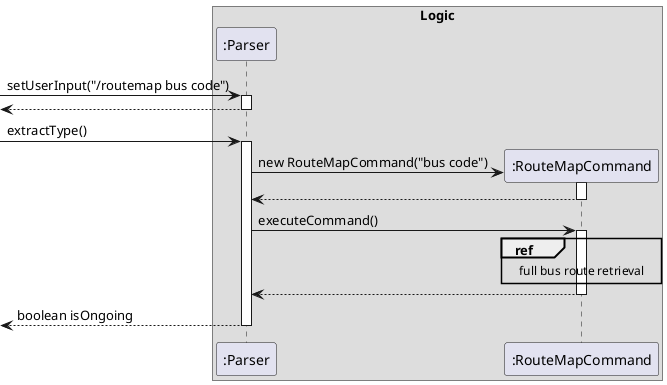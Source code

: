 @startuml
box Logic
[-> ":Parser": setUserInput("/routemap bus code")
activate ":Parser"
[<--":Parser"
deactivate ":Parser"

[-> ":Parser": extractType()
activate ":Parser"
create ":RouteMapCommand"
":Parser" -> ":RouteMapCommand":new RouteMapCommand("bus code")
activate ":RouteMapCommand"

":Parser" <-- ":RouteMapCommand"
deactivate ":RouteMapCommand"

":Parser" -> ":RouteMapCommand":executeCommand()
activate ":RouteMapCommand"

ref over ":RouteMapCommand"
full bus route retrieval
end

":Parser" <-- ":RouteMapCommand"
deactivate ":RouteMapCommand"
[<-- ":Parser": boolean isOngoing
deactivate ":Parser"


@enduml
